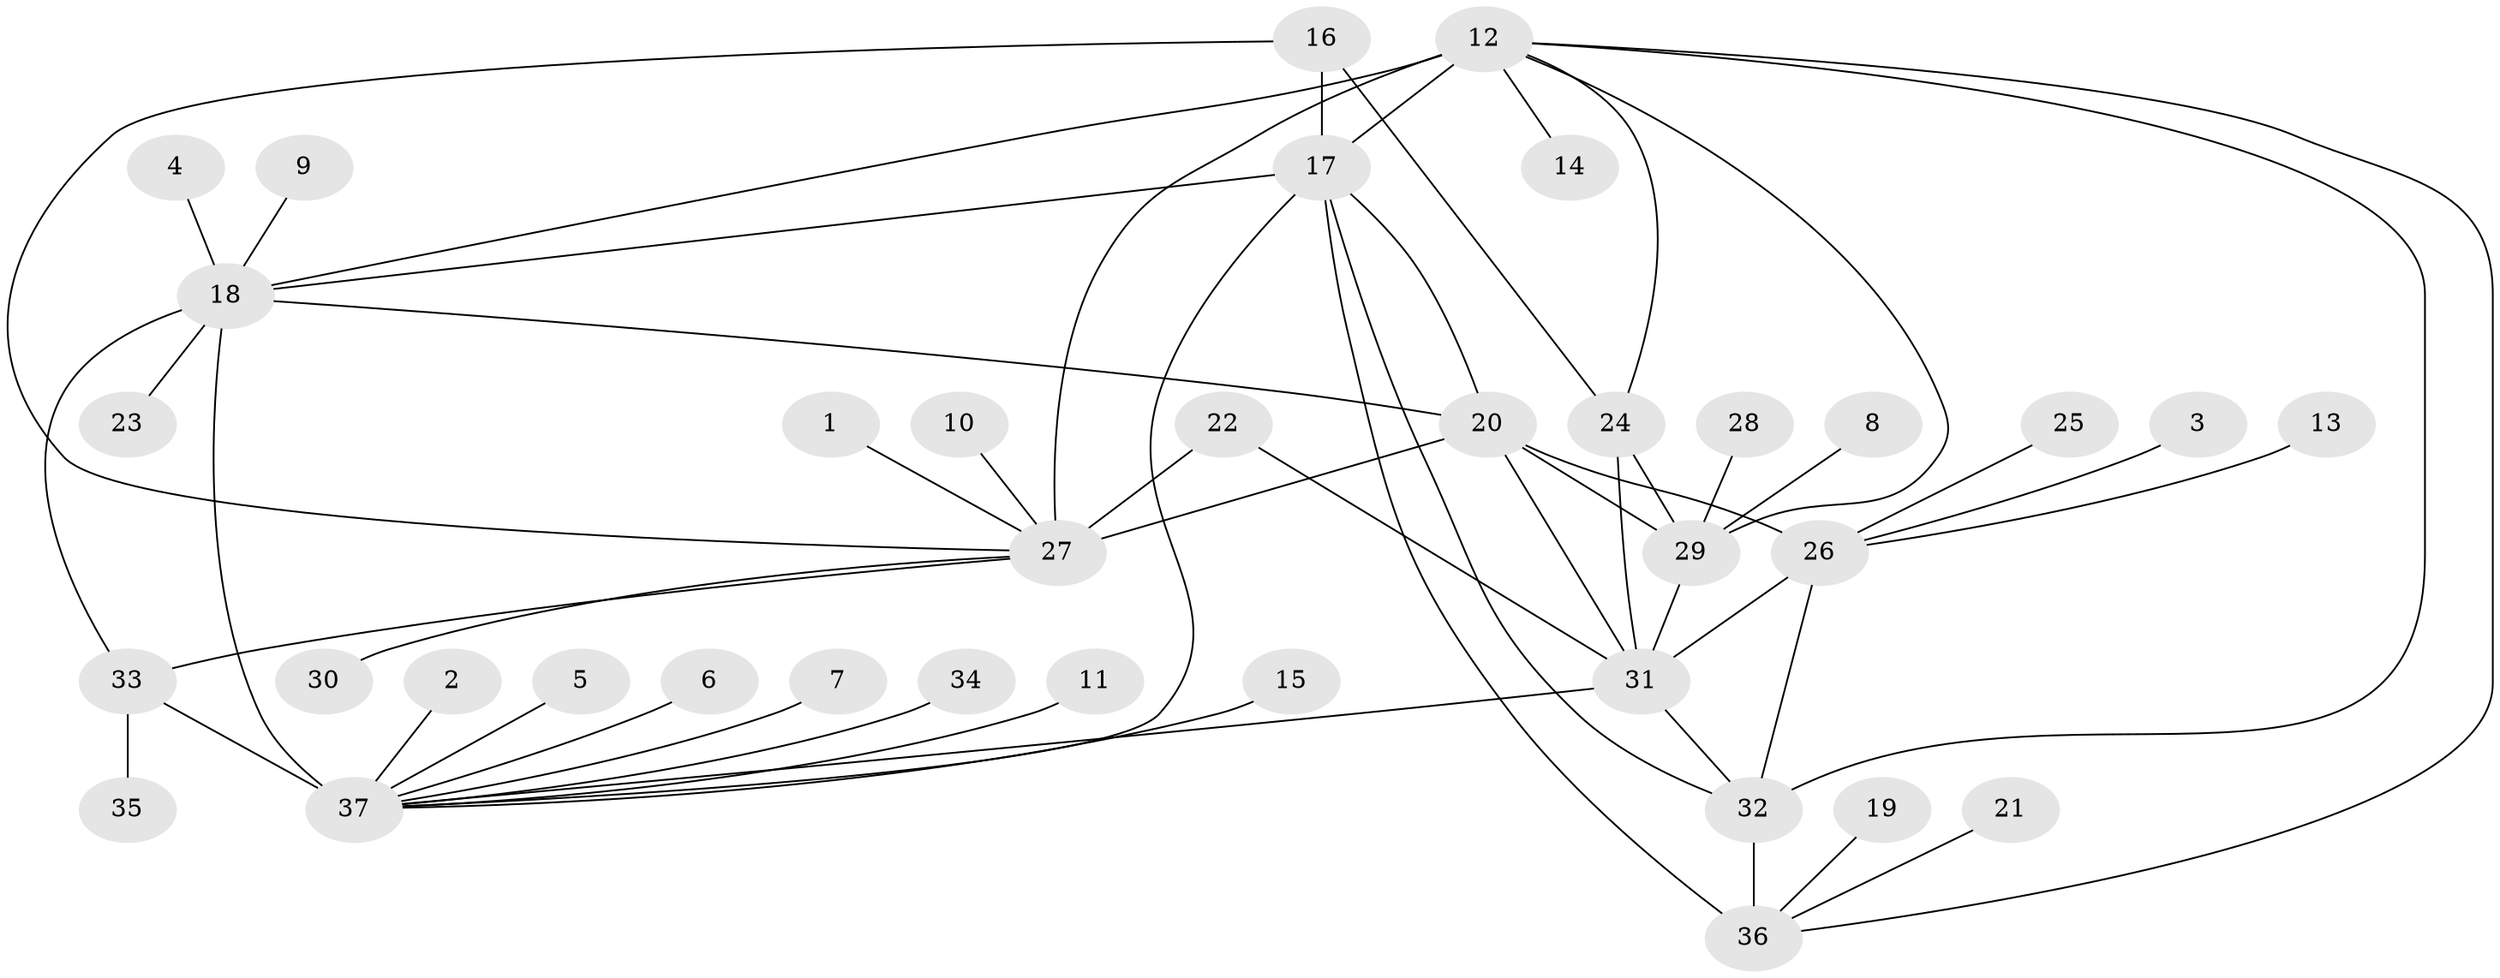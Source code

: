 // original degree distribution, {10: 0.025, 7: 0.06666666666666667, 9: 0.025, 8: 0.058333333333333334, 5: 0.025, 11: 0.008333333333333333, 6: 0.016666666666666666, 14: 0.016666666666666666, 12: 0.008333333333333333, 13: 0.008333333333333333, 1: 0.5333333333333333, 2: 0.175, 3: 0.03333333333333333}
// Generated by graph-tools (version 1.1) at 2025/37/03/04/25 23:37:50]
// undirected, 37 vertices, 56 edges
graph export_dot {
  node [color=gray90,style=filled];
  1;
  2;
  3;
  4;
  5;
  6;
  7;
  8;
  9;
  10;
  11;
  12;
  13;
  14;
  15;
  16;
  17;
  18;
  19;
  20;
  21;
  22;
  23;
  24;
  25;
  26;
  27;
  28;
  29;
  30;
  31;
  32;
  33;
  34;
  35;
  36;
  37;
  1 -- 27 [weight=1.0];
  2 -- 37 [weight=1.0];
  3 -- 26 [weight=1.0];
  4 -- 18 [weight=1.0];
  5 -- 37 [weight=1.0];
  6 -- 37 [weight=1.0];
  7 -- 37 [weight=1.0];
  8 -- 29 [weight=1.0];
  9 -- 18 [weight=1.0];
  10 -- 27 [weight=1.0];
  11 -- 37 [weight=1.0];
  12 -- 14 [weight=1.0];
  12 -- 17 [weight=1.0];
  12 -- 18 [weight=1.0];
  12 -- 24 [weight=1.0];
  12 -- 27 [weight=5.0];
  12 -- 29 [weight=1.0];
  12 -- 32 [weight=2.0];
  12 -- 36 [weight=2.0];
  13 -- 26 [weight=1.0];
  15 -- 37 [weight=1.0];
  16 -- 17 [weight=1.0];
  16 -- 24 [weight=1.0];
  16 -- 27 [weight=1.0];
  17 -- 18 [weight=2.0];
  17 -- 20 [weight=1.0];
  17 -- 32 [weight=2.0];
  17 -- 36 [weight=2.0];
  17 -- 37 [weight=1.0];
  18 -- 20 [weight=3.0];
  18 -- 23 [weight=1.0];
  18 -- 33 [weight=2.0];
  18 -- 37 [weight=6.0];
  19 -- 36 [weight=1.0];
  20 -- 26 [weight=5.0];
  20 -- 27 [weight=1.0];
  20 -- 29 [weight=1.0];
  20 -- 31 [weight=2.0];
  21 -- 36 [weight=1.0];
  22 -- 27 [weight=1.0];
  22 -- 31 [weight=1.0];
  24 -- 29 [weight=6.0];
  24 -- 31 [weight=2.0];
  25 -- 26 [weight=1.0];
  26 -- 31 [weight=2.0];
  26 -- 32 [weight=1.0];
  27 -- 30 [weight=1.0];
  27 -- 33 [weight=1.0];
  28 -- 29 [weight=1.0];
  29 -- 31 [weight=3.0];
  31 -- 32 [weight=1.0];
  31 -- 37 [weight=1.0];
  32 -- 36 [weight=4.0];
  33 -- 35 [weight=1.0];
  33 -- 37 [weight=3.0];
  34 -- 37 [weight=1.0];
}
